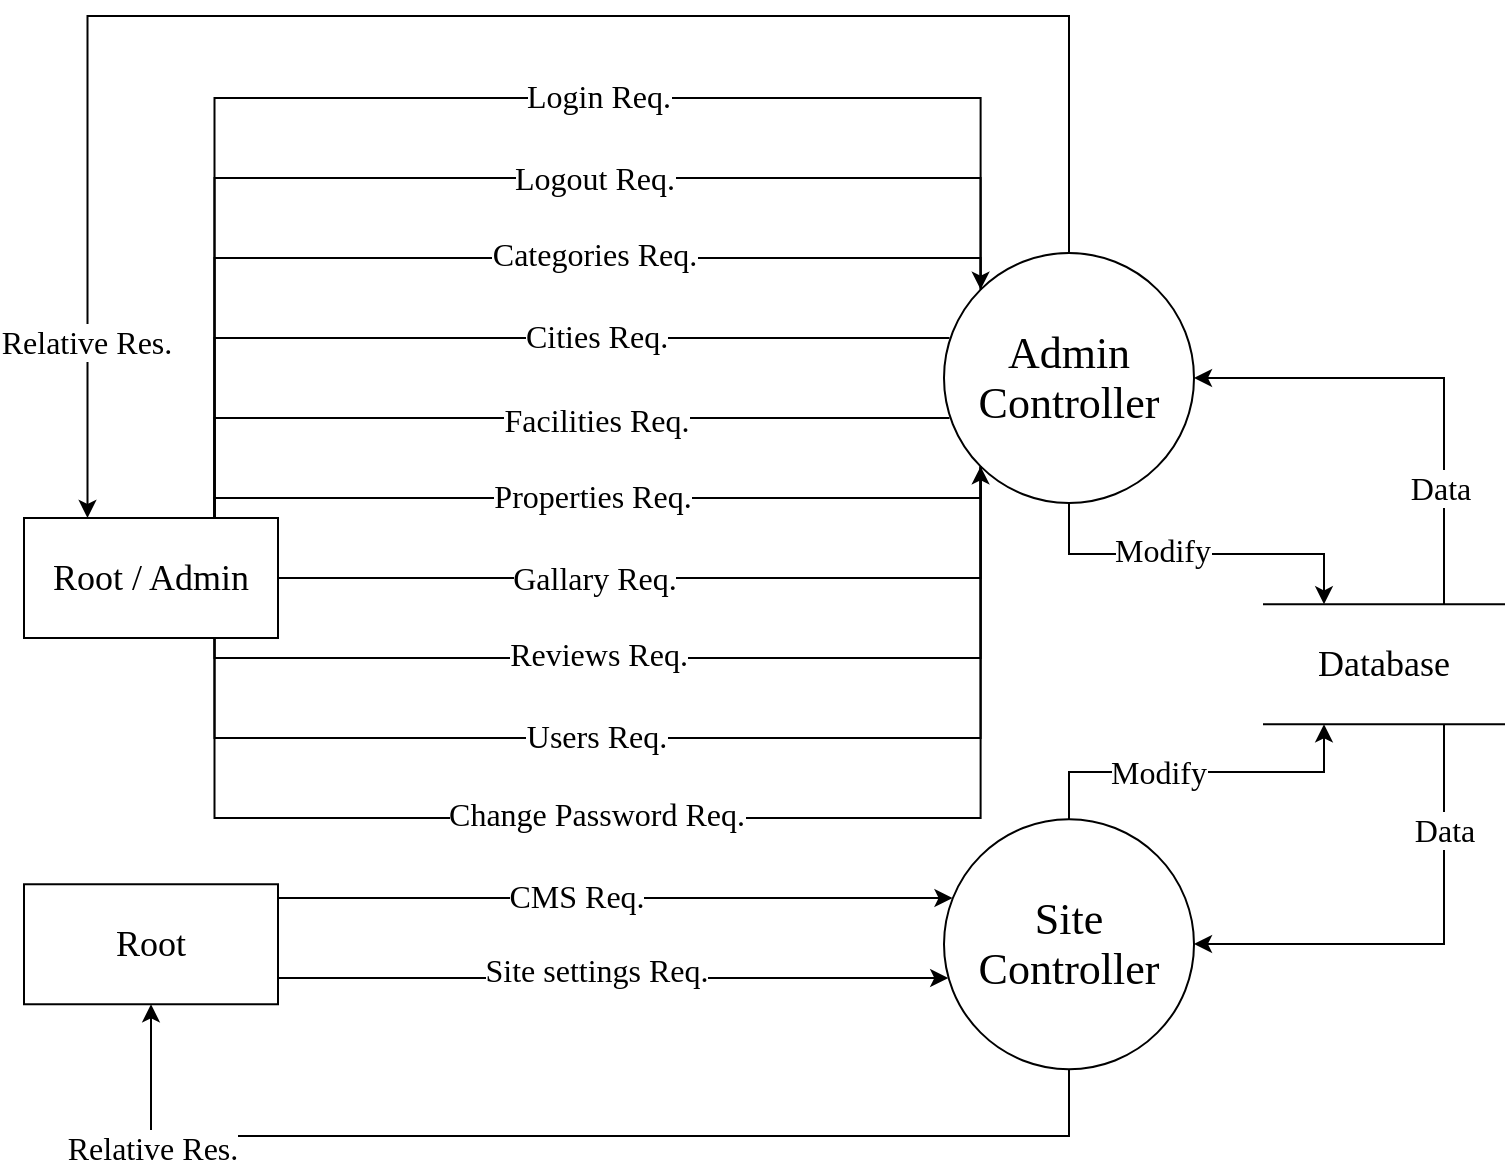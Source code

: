 <mxfile version="17.1.3" type="google"><diagram id="HeBkzXPH-GdMvk_lJBK_" name="Page-1"><mxGraphModel grid="1" gridSize="10" guides="1" tooltips="1" connect="1" arrows="1" page="1" fold="1" pageScale="1" pageWidth="827" pageHeight="1169" background="none" math="0" shadow="0"><root><mxCell id="0"/><mxCell id="1" parent="0"/><mxCell id="BqYi-7KlmJjC_ldGRCwt-48" style="edgeStyle=elbowEdgeStyle;rounded=0;sketch=0;jumpStyle=none;jumpSize=6;orthogonalLoop=1;jettySize=auto;elbow=vertical;html=1;entryX=0.25;entryY=0;entryDx=0;entryDy=0;shadow=0;fontSize=16;endArrow=classic;endFill=1;strokeColor=default;strokeWidth=1;fontFamily=Times New Roman;" parent="1" source="6l1TLSjAQP7HA2U_qRRk-7" target="6l1TLSjAQP7HA2U_qRRk-20" edge="1"><mxGeometry relative="1" as="geometry"/></mxCell><mxCell id="BqYi-7KlmJjC_ldGRCwt-55" value="Modify" style="edgeLabel;html=1;align=center;verticalAlign=middle;resizable=0;points=[];fontSize=16;fontFamily=Times New Roman;" parent="BqYi-7KlmJjC_ldGRCwt-48" vertex="1" connectable="0"><mxGeometry x="-0.196" y="2" relative="1" as="geometry"><mxPoint as="offset"/></mxGeometry></mxCell><mxCell id="BqYi-7KlmJjC_ldGRCwt-71" style="edgeStyle=elbowEdgeStyle;rounded=0;sketch=0;jumpStyle=none;jumpSize=6;orthogonalLoop=1;jettySize=auto;elbow=vertical;html=1;shadow=0;fontSize=16;endArrow=classic;endFill=1;strokeColor=default;strokeWidth=1;entryX=0.25;entryY=0;entryDx=0;entryDy=0;fontFamily=Times New Roman;" parent="1" source="6l1TLSjAQP7HA2U_qRRk-7" target="6l1TLSjAQP7HA2U_qRRk-10" edge="1"><mxGeometry relative="1" as="geometry"><Array as="points"><mxPoint x="470" y="80"/></Array></mxGeometry></mxCell><mxCell id="BqYi-7KlmJjC_ldGRCwt-73" value="Relative Res." style="edgeLabel;html=1;align=center;verticalAlign=middle;resizable=0;points=[];fontSize=16;fontFamily=Times New Roman;" parent="BqYi-7KlmJjC_ldGRCwt-71" vertex="1" connectable="0"><mxGeometry x="0.794" y="-1" relative="1" as="geometry"><mxPoint as="offset"/></mxGeometry></mxCell><mxCell id="6l1TLSjAQP7HA2U_qRRk-7" value="&lt;p&gt;&lt;span style=&quot;font-size: 22px ; line-height: 1.1&quot;&gt;Admin Controller&lt;/span&gt;&lt;/p&gt;" style="ellipse;whiteSpace=wrap;html=1;aspect=fixed;shadow=0;sketch=0;rotation=0;fontFamily=Times New Roman;" parent="1" vertex="1"><mxGeometry x="504" y="198.5" width="125" height="125" as="geometry"/></mxCell><mxCell id="6l1TLSjAQP7HA2U_qRRk-10" value="&lt;font style=&quot;font-size: 18px&quot;&gt;Root / Admin&lt;/font&gt;" style="rounded=0;whiteSpace=wrap;html=1;fontFamily=Times New Roman;" parent="1" vertex="1"><mxGeometry x="44" y="331" width="127" height="60" as="geometry"/></mxCell><mxCell id="BqYi-7KlmJjC_ldGRCwt-51" style="edgeStyle=elbowEdgeStyle;rounded=0;sketch=0;jumpStyle=none;jumpSize=6;orthogonalLoop=1;jettySize=auto;elbow=vertical;html=1;exitX=0.75;exitY=0;exitDx=0;exitDy=0;entryX=1;entryY=0.5;entryDx=0;entryDy=0;shadow=0;fontSize=16;endArrow=classic;endFill=1;strokeColor=default;strokeWidth=1;fontFamily=Times New Roman;" parent="1" source="6l1TLSjAQP7HA2U_qRRk-20" target="6l1TLSjAQP7HA2U_qRRk-7" edge="1"><mxGeometry relative="1" as="geometry"><Array as="points"><mxPoint x="704" y="261"/></Array></mxGeometry></mxCell><mxCell id="BqYi-7KlmJjC_ldGRCwt-57" value="Data" style="edgeLabel;html=1;align=center;verticalAlign=middle;resizable=0;points=[];fontSize=16;fontFamily=Times New Roman;" parent="BqYi-7KlmJjC_ldGRCwt-51" vertex="1" connectable="0"><mxGeometry x="-0.508" y="2" relative="1" as="geometry"><mxPoint as="offset"/></mxGeometry></mxCell><mxCell id="BqYi-7KlmJjC_ldGRCwt-54" style="edgeStyle=elbowEdgeStyle;rounded=0;sketch=0;jumpStyle=none;jumpSize=6;orthogonalLoop=1;jettySize=auto;elbow=vertical;html=1;exitX=0.75;exitY=1;exitDx=0;exitDy=0;entryX=1;entryY=0.5;entryDx=0;entryDy=0;shadow=0;fontSize=16;endArrow=classic;endFill=1;strokeColor=default;strokeWidth=1;fontFamily=Times New Roman;" parent="1" source="6l1TLSjAQP7HA2U_qRRk-20" target="BqYi-7KlmJjC_ldGRCwt-1" edge="1"><mxGeometry relative="1" as="geometry"><Array as="points"><mxPoint x="694" y="544"/></Array></mxGeometry></mxCell><mxCell id="BqYi-7KlmJjC_ldGRCwt-58" value="Data" style="edgeLabel;html=1;align=center;verticalAlign=middle;resizable=0;points=[];fontSize=16;fontFamily=Times New Roman;" parent="BqYi-7KlmJjC_ldGRCwt-54" vertex="1" connectable="0"><mxGeometry x="-0.554" relative="1" as="geometry"><mxPoint as="offset"/></mxGeometry></mxCell><mxCell id="6l1TLSjAQP7HA2U_qRRk-20" value="&lt;font style=&quot;font-size: 18px&quot;&gt;Database&lt;/font&gt;" style="shape=partialRectangle;whiteSpace=wrap;html=1;left=0;right=0;fillColor=default;rounded=0;shadow=0;glass=0;sketch=0;fontFamily=Times New Roman;fontSize=16;gradientColor=none;" parent="1" vertex="1"><mxGeometry x="664" y="374.13" width="120" height="60" as="geometry"/></mxCell><mxCell id="BqYi-7KlmJjC_ldGRCwt-49" style="edgeStyle=elbowEdgeStyle;rounded=0;sketch=0;jumpStyle=none;jumpSize=6;orthogonalLoop=1;jettySize=auto;elbow=vertical;html=1;entryX=0.25;entryY=1;entryDx=0;entryDy=0;shadow=0;fontSize=16;endArrow=classic;endFill=1;strokeColor=default;strokeWidth=1;fontFamily=Times New Roman;" parent="1" source="BqYi-7KlmJjC_ldGRCwt-1" target="6l1TLSjAQP7HA2U_qRRk-20" edge="1"><mxGeometry relative="1" as="geometry"/></mxCell><mxCell id="BqYi-7KlmJjC_ldGRCwt-56" value="Modify" style="edgeLabel;html=1;align=center;verticalAlign=middle;resizable=0;points=[];fontSize=16;fontFamily=Times New Roman;" parent="BqYi-7KlmJjC_ldGRCwt-49" vertex="1" connectable="0"><mxGeometry x="-0.226" relative="1" as="geometry"><mxPoint as="offset"/></mxGeometry></mxCell><mxCell id="BqYi-7KlmJjC_ldGRCwt-72" style="edgeStyle=elbowEdgeStyle;rounded=0;sketch=0;jumpStyle=none;jumpSize=6;orthogonalLoop=1;jettySize=auto;elbow=vertical;html=1;shadow=0;fontSize=16;endArrow=classic;endFill=1;strokeColor=default;strokeWidth=1;fontFamily=Times New Roman;" parent="1" source="BqYi-7KlmJjC_ldGRCwt-1" target="kbY1zMAQoKc6ZKRnB1gC-1" edge="1"><mxGeometry relative="1" as="geometry"><Array as="points"><mxPoint x="230" y="640"/></Array><mxPoint x="76" y="600" as="targetPoint"/></mxGeometry></mxCell><mxCell id="BqYi-7KlmJjC_ldGRCwt-74" value="Relative Res." style="edgeLabel;html=1;align=center;verticalAlign=middle;resizable=0;points=[];fontSize=16;fontFamily=Times New Roman;" parent="BqYi-7KlmJjC_ldGRCwt-72" vertex="1" connectable="0"><mxGeometry x="0.785" relative="1" as="geometry"><mxPoint y="11" as="offset"/></mxGeometry></mxCell><mxCell id="BqYi-7KlmJjC_ldGRCwt-1" value="&lt;p&gt;&lt;span style=&quot;font-size: 22px ; line-height: 1.1&quot;&gt;Site Controller&lt;/span&gt;&lt;/p&gt;" style="ellipse;whiteSpace=wrap;html=1;aspect=fixed;shadow=0;sketch=0;rotation=0;fontFamily=Times New Roman;" parent="1" vertex="1"><mxGeometry x="504" y="481.63" width="125" height="125" as="geometry"/></mxCell><mxCell id="BqYi-7KlmJjC_ldGRCwt-27" style="edgeStyle=elbowEdgeStyle;rounded=0;sketch=0;jumpStyle=none;jumpSize=6;orthogonalLoop=1;jettySize=auto;html=1;shadow=0;fontSize=16;endArrow=classic;endFill=1;strokeColor=default;strokeWidth=1;elbow=vertical;entryX=0;entryY=0;entryDx=0;entryDy=0;exitX=0.75;exitY=0;exitDx=0;exitDy=0;fontFamily=Times New Roman;" parent="1" source="6l1TLSjAQP7HA2U_qRRk-10" target="6l1TLSjAQP7HA2U_qRRk-7" edge="1"><mxGeometry relative="1" as="geometry"><mxPoint x="459" y="247.88" as="targetPoint"/><Array as="points"><mxPoint x="344" y="121"/></Array><mxPoint x="229" y="347.88" as="sourcePoint"/></mxGeometry></mxCell><mxCell id="BqYi-7KlmJjC_ldGRCwt-59" value="Login Req." style="edgeLabel;html=1;align=center;verticalAlign=middle;resizable=0;points=[];fontSize=16;fontFamily=Times New Roman;" parent="BqYi-7KlmJjC_ldGRCwt-27" vertex="1" connectable="0"><mxGeometry x="0.125" y="1" relative="1" as="geometry"><mxPoint x="14" as="offset"/></mxGeometry></mxCell><mxCell id="BqYi-7KlmJjC_ldGRCwt-30" style="edgeStyle=elbowEdgeStyle;rounded=0;sketch=0;jumpStyle=none;jumpSize=6;orthogonalLoop=1;jettySize=auto;elbow=vertical;html=1;entryX=0.022;entryY=0.334;entryDx=0;entryDy=0;shadow=0;fontSize=16;endArrow=none;endFill=0;strokeColor=default;strokeWidth=1;exitX=0.75;exitY=0;exitDx=0;exitDy=0;entryPerimeter=0;fontFamily=Times New Roman;" parent="1" source="6l1TLSjAQP7HA2U_qRRk-10" target="6l1TLSjAQP7HA2U_qRRk-7" edge="1"><mxGeometry relative="1" as="geometry"><Array as="points"><mxPoint x="344" y="241"/></Array><mxPoint x="229" y="347.88" as="sourcePoint"/><mxPoint x="459" y="247.88" as="targetPoint"/></mxGeometry></mxCell><mxCell id="BqYi-7KlmJjC_ldGRCwt-62" value="Cities Req." style="edgeLabel;html=1;align=center;verticalAlign=middle;resizable=0;points=[];fontSize=16;fontFamily=Times New Roman;" parent="BqYi-7KlmJjC_ldGRCwt-30" vertex="1" connectable="0"><mxGeometry x="0.382" y="1" relative="1" as="geometry"><mxPoint x="-36" as="offset"/></mxGeometry></mxCell><mxCell id="BqYi-7KlmJjC_ldGRCwt-32" style="edgeStyle=elbowEdgeStyle;rounded=0;sketch=0;jumpStyle=none;jumpSize=6;orthogonalLoop=1;jettySize=auto;elbow=vertical;html=1;entryX=0;entryY=0;entryDx=0;entryDy=0;shadow=0;fontSize=16;endArrow=none;endFill=0;strokeColor=default;strokeWidth=1;exitX=0.75;exitY=0;exitDx=0;exitDy=0;fontFamily=Times New Roman;" parent="1" source="6l1TLSjAQP7HA2U_qRRk-10" target="6l1TLSjAQP7HA2U_qRRk-7" edge="1"><mxGeometry relative="1" as="geometry"><Array as="points"><mxPoint x="354" y="201"/></Array><mxPoint x="229" y="347.88" as="sourcePoint"/><mxPoint x="459" y="247.88" as="targetPoint"/></mxGeometry></mxCell><mxCell id="BqYi-7KlmJjC_ldGRCwt-61" value="Categories Req." style="edgeLabel;html=1;align=center;verticalAlign=middle;resizable=0;points=[];fontSize=16;fontFamily=Times New Roman;" parent="BqYi-7KlmJjC_ldGRCwt-32" vertex="1" connectable="0"><mxGeometry x="0.074" relative="1" as="geometry"><mxPoint x="35" y="-2" as="offset"/></mxGeometry></mxCell><mxCell id="BqYi-7KlmJjC_ldGRCwt-33" style="edgeStyle=elbowEdgeStyle;rounded=0;sketch=0;jumpStyle=none;jumpSize=6;orthogonalLoop=1;jettySize=auto;elbow=vertical;html=1;entryX=0.022;entryY=0.663;entryDx=0;entryDy=0;shadow=0;fontSize=16;endArrow=none;endFill=0;strokeColor=default;strokeWidth=1;exitX=0.75;exitY=0;exitDx=0;exitDy=0;entryPerimeter=0;fontFamily=Times New Roman;" parent="1" source="6l1TLSjAQP7HA2U_qRRk-10" target="6l1TLSjAQP7HA2U_qRRk-7" edge="1"><mxGeometry relative="1" as="geometry"><Array as="points"><mxPoint x="354" y="281"/></Array><mxPoint x="229" y="347.88" as="sourcePoint"/><mxPoint x="459" y="274.13" as="targetPoint"/></mxGeometry></mxCell><mxCell id="BqYi-7KlmJjC_ldGRCwt-63" value="Facilities Req." style="edgeLabel;html=1;align=center;verticalAlign=middle;resizable=0;points=[];fontSize=16;fontFamily=Times New Roman;" parent="BqYi-7KlmJjC_ldGRCwt-33" vertex="1" connectable="0"><mxGeometry x="0.458" y="-1" relative="1" as="geometry"><mxPoint x="-64" as="offset"/></mxGeometry></mxCell><mxCell id="BqYi-7KlmJjC_ldGRCwt-34" style="edgeStyle=elbowEdgeStyle;rounded=0;sketch=0;jumpStyle=none;jumpSize=6;orthogonalLoop=1;jettySize=auto;elbow=vertical;html=1;entryX=0;entryY=1;entryDx=0;entryDy=0;shadow=0;fontSize=16;endArrow=none;endFill=0;strokeColor=default;strokeWidth=1;exitX=0.75;exitY=0;exitDx=0;exitDy=0;fontFamily=Times New Roman;" parent="1" source="6l1TLSjAQP7HA2U_qRRk-10" target="6l1TLSjAQP7HA2U_qRRk-7" edge="1"><mxGeometry relative="1" as="geometry"><Array as="points"><mxPoint x="354" y="321"/></Array><mxPoint x="229" y="347.88" as="sourcePoint"/><mxPoint x="459" y="274.13" as="targetPoint"/></mxGeometry></mxCell><mxCell id="BqYi-7KlmJjC_ldGRCwt-64" value="Properties Req." style="edgeLabel;html=1;align=center;verticalAlign=middle;resizable=0;points=[];fontSize=16;fontFamily=Times New Roman;" parent="BqYi-7KlmJjC_ldGRCwt-34" vertex="1" connectable="0"><mxGeometry x="0.07" relative="1" as="geometry"><mxPoint x="-20" y="-1" as="offset"/></mxGeometry></mxCell><mxCell id="BqYi-7KlmJjC_ldGRCwt-36" style="edgeStyle=elbowEdgeStyle;rounded=0;sketch=0;jumpStyle=none;jumpSize=6;orthogonalLoop=1;jettySize=auto;elbow=vertical;html=1;entryX=0;entryY=1;entryDx=0;entryDy=0;shadow=0;fontSize=16;endArrow=none;endFill=0;strokeColor=default;strokeWidth=1;exitX=1;exitY=0.5;exitDx=0;exitDy=0;fontFamily=Times New Roman;" parent="1" source="6l1TLSjAQP7HA2U_qRRk-10" target="6l1TLSjAQP7HA2U_qRRk-7" edge="1"><mxGeometry relative="1" as="geometry"><Array as="points"><mxPoint x="364" y="361"/></Array><mxPoint x="243.994" y="361" as="sourcePoint"/><mxPoint x="459" y="274.13" as="targetPoint"/></mxGeometry></mxCell><mxCell id="BqYi-7KlmJjC_ldGRCwt-65" value="Gallary Req." style="edgeLabel;html=1;align=center;verticalAlign=middle;resizable=0;points=[];fontSize=16;fontFamily=Times New Roman;" parent="BqYi-7KlmJjC_ldGRCwt-36" vertex="1" connectable="0"><mxGeometry x="-0.208" relative="1" as="geometry"><mxPoint x="-3" as="offset"/></mxGeometry></mxCell><mxCell id="BqYi-7KlmJjC_ldGRCwt-38" style="edgeStyle=elbowEdgeStyle;rounded=0;sketch=0;jumpStyle=none;jumpSize=6;orthogonalLoop=1;jettySize=auto;elbow=vertical;html=1;entryX=0;entryY=1;entryDx=0;entryDy=0;shadow=0;fontSize=16;endArrow=none;endFill=0;strokeColor=default;strokeWidth=1;exitX=0.75;exitY=1;exitDx=0;exitDy=0;fontFamily=Times New Roman;" parent="1" source="6l1TLSjAQP7HA2U_qRRk-10" target="6l1TLSjAQP7HA2U_qRRk-7" edge="1"><mxGeometry relative="1" as="geometry"><Array as="points"><mxPoint x="374" y="401"/></Array><mxPoint x="229" y="374.13" as="sourcePoint"/><mxPoint x="459" y="274.13" as="targetPoint"/></mxGeometry></mxCell><mxCell id="BqYi-7KlmJjC_ldGRCwt-66" value="Reviews Req." style="edgeLabel;html=1;align=center;verticalAlign=middle;resizable=0;points=[];fontSize=16;fontFamily=Times New Roman;" parent="BqYi-7KlmJjC_ldGRCwt-38" vertex="1" connectable="0"><mxGeometry x="-0.117" y="2" relative="1" as="geometry"><mxPoint x="-15" as="offset"/></mxGeometry></mxCell><mxCell id="BqYi-7KlmJjC_ldGRCwt-39" style="edgeStyle=elbowEdgeStyle;rounded=0;sketch=0;jumpStyle=none;jumpSize=6;orthogonalLoop=1;jettySize=auto;elbow=vertical;html=1;entryX=0;entryY=1;entryDx=0;entryDy=0;shadow=0;fontSize=16;endArrow=none;endFill=0;strokeColor=default;strokeWidth=1;exitX=0.75;exitY=1;exitDx=0;exitDy=0;fontFamily=Times New Roman;" parent="1" source="6l1TLSjAQP7HA2U_qRRk-10" target="6l1TLSjAQP7HA2U_qRRk-7" edge="1"><mxGeometry relative="1" as="geometry"><Array as="points"><mxPoint x="404" y="441"/></Array><mxPoint x="229" y="374.13" as="sourcePoint"/><mxPoint x="459" y="274.13" as="targetPoint"/></mxGeometry></mxCell><mxCell id="BqYi-7KlmJjC_ldGRCwt-67" value="Users Req." style="edgeLabel;html=1;align=center;verticalAlign=middle;resizable=0;points=[];fontSize=16;fontFamily=Times New Roman;" parent="BqYi-7KlmJjC_ldGRCwt-39" vertex="1" connectable="0"><mxGeometry x="-0.144" y="1" relative="1" as="geometry"><mxPoint x="-3" as="offset"/></mxGeometry></mxCell><mxCell id="BqYi-7KlmJjC_ldGRCwt-40" style="edgeStyle=elbowEdgeStyle;rounded=0;sketch=0;jumpStyle=none;jumpSize=6;orthogonalLoop=1;jettySize=auto;elbow=vertical;html=1;entryX=0;entryY=1;entryDx=0;entryDy=0;shadow=0;fontSize=16;endArrow=classic;endFill=1;strokeColor=default;strokeWidth=1;exitX=0.75;exitY=1;exitDx=0;exitDy=0;fontFamily=Times New Roman;" parent="1" source="6l1TLSjAQP7HA2U_qRRk-10" target="6l1TLSjAQP7HA2U_qRRk-7" edge="1"><mxGeometry relative="1" as="geometry"><Array as="points"><mxPoint x="404" y="481"/></Array><mxPoint x="229" y="374.13" as="sourcePoint"/><mxPoint x="459" y="274.13" as="targetPoint"/></mxGeometry></mxCell><mxCell id="BqYi-7KlmJjC_ldGRCwt-68" value="Change Password Req." style="edgeLabel;html=1;align=center;verticalAlign=middle;resizable=0;points=[];fontSize=16;fontFamily=Times New Roman;" parent="BqYi-7KlmJjC_ldGRCwt-40" vertex="1" connectable="0"><mxGeometry x="-0.086" y="2" relative="1" as="geometry"><mxPoint x="-16" as="offset"/></mxGeometry></mxCell><mxCell id="BqYi-7KlmJjC_ldGRCwt-44" style="edgeStyle=elbowEdgeStyle;rounded=0;sketch=0;jumpStyle=none;jumpSize=6;orthogonalLoop=1;jettySize=auto;elbow=vertical;html=1;entryX=0.034;entryY=0.312;entryDx=0;entryDy=0;shadow=0;fontSize=16;endArrow=classic;endFill=1;strokeColor=default;strokeWidth=1;entryPerimeter=0;fontFamily=Times New Roman;" parent="1" source="kbY1zMAQoKc6ZKRnB1gC-1" target="BqYi-7KlmJjC_ldGRCwt-1" edge="1"><mxGeometry relative="1" as="geometry"><Array as="points"><mxPoint x="384" y="521"/></Array><mxPoint x="229" y="374.13" as="sourcePoint"/><mxPoint x="459" y="531.01" as="targetPoint"/></mxGeometry></mxCell><mxCell id="BqYi-7KlmJjC_ldGRCwt-69" value="CMS Req." style="edgeLabel;html=1;align=center;verticalAlign=middle;resizable=0;points=[];fontSize=16;fontFamily=Times New Roman;" parent="BqYi-7KlmJjC_ldGRCwt-44" vertex="1" connectable="0"><mxGeometry x="0.476" y="2" relative="1" as="geometry"><mxPoint x="-100" y="1" as="offset"/></mxGeometry></mxCell><mxCell id="BqYi-7KlmJjC_ldGRCwt-46" style="edgeStyle=elbowEdgeStyle;rounded=0;sketch=0;jumpStyle=none;jumpSize=6;orthogonalLoop=1;jettySize=auto;elbow=vertical;html=1;entryX=0.017;entryY=0.633;entryDx=0;entryDy=0;shadow=0;fontSize=16;endArrow=classic;endFill=1;strokeColor=default;strokeWidth=1;exitX=0.75;exitY=1;exitDx=0;exitDy=0;entryPerimeter=0;startArrow=none;fontFamily=Times New Roman;" parent="1" source="kbY1zMAQoKc6ZKRnB1gC-1" target="BqYi-7KlmJjC_ldGRCwt-1" edge="1"><mxGeometry relative="1" as="geometry"><Array as="points"><mxPoint x="394" y="561"/></Array><mxPoint x="229" y="374.13" as="sourcePoint"/><mxPoint x="459" y="557.26" as="targetPoint"/></mxGeometry></mxCell><mxCell id="BqYi-7KlmJjC_ldGRCwt-70" value="Site settings Req." style="edgeLabel;html=1;align=center;verticalAlign=middle;resizable=0;points=[];fontSize=16;fontFamily=Times New Roman;" parent="BqYi-7KlmJjC_ldGRCwt-46" vertex="1" connectable="0"><mxGeometry x="0.619" y="-2" relative="1" as="geometry"><mxPoint x="-104" y="-6" as="offset"/></mxGeometry></mxCell><mxCell id="BqYi-7KlmJjC_ldGRCwt-31" style="edgeStyle=elbowEdgeStyle;rounded=0;sketch=0;jumpStyle=none;jumpSize=6;orthogonalLoop=1;jettySize=auto;html=1;shadow=0;fontSize=16;endArrow=none;endFill=0;strokeColor=default;strokeWidth=1;elbow=vertical;entryX=0;entryY=0;entryDx=0;entryDy=0;exitX=0.75;exitY=0;exitDx=0;exitDy=0;fontFamily=Times New Roman;" parent="1" source="6l1TLSjAQP7HA2U_qRRk-10" target="6l1TLSjAQP7HA2U_qRRk-7" edge="1"><mxGeometry relative="1" as="geometry"><mxPoint x="229" y="347.88" as="sourcePoint"/><mxPoint x="459" y="247.88" as="targetPoint"/><Array as="points"><mxPoint x="334" y="161"/><mxPoint x="354" y="171"/></Array></mxGeometry></mxCell><mxCell id="BqYi-7KlmJjC_ldGRCwt-60" value="Logout Req." style="edgeLabel;html=1;align=center;verticalAlign=middle;resizable=0;points=[];fontSize=16;fontFamily=Times New Roman;" parent="BqYi-7KlmJjC_ldGRCwt-31" vertex="1" connectable="0"><mxGeometry x="0.086" relative="1" as="geometry"><mxPoint x="29" as="offset"/></mxGeometry></mxCell><mxCell id="kbY1zMAQoKc6ZKRnB1gC-1" value="&lt;font style=&quot;font-size: 18px&quot;&gt;Root&lt;/font&gt;" style="rounded=0;whiteSpace=wrap;html=1;fontFamily=Times New Roman;" parent="1" vertex="1"><mxGeometry x="44" y="514.13" width="127" height="60" as="geometry"/></mxCell></root></mxGraphModel></diagram></mxfile>